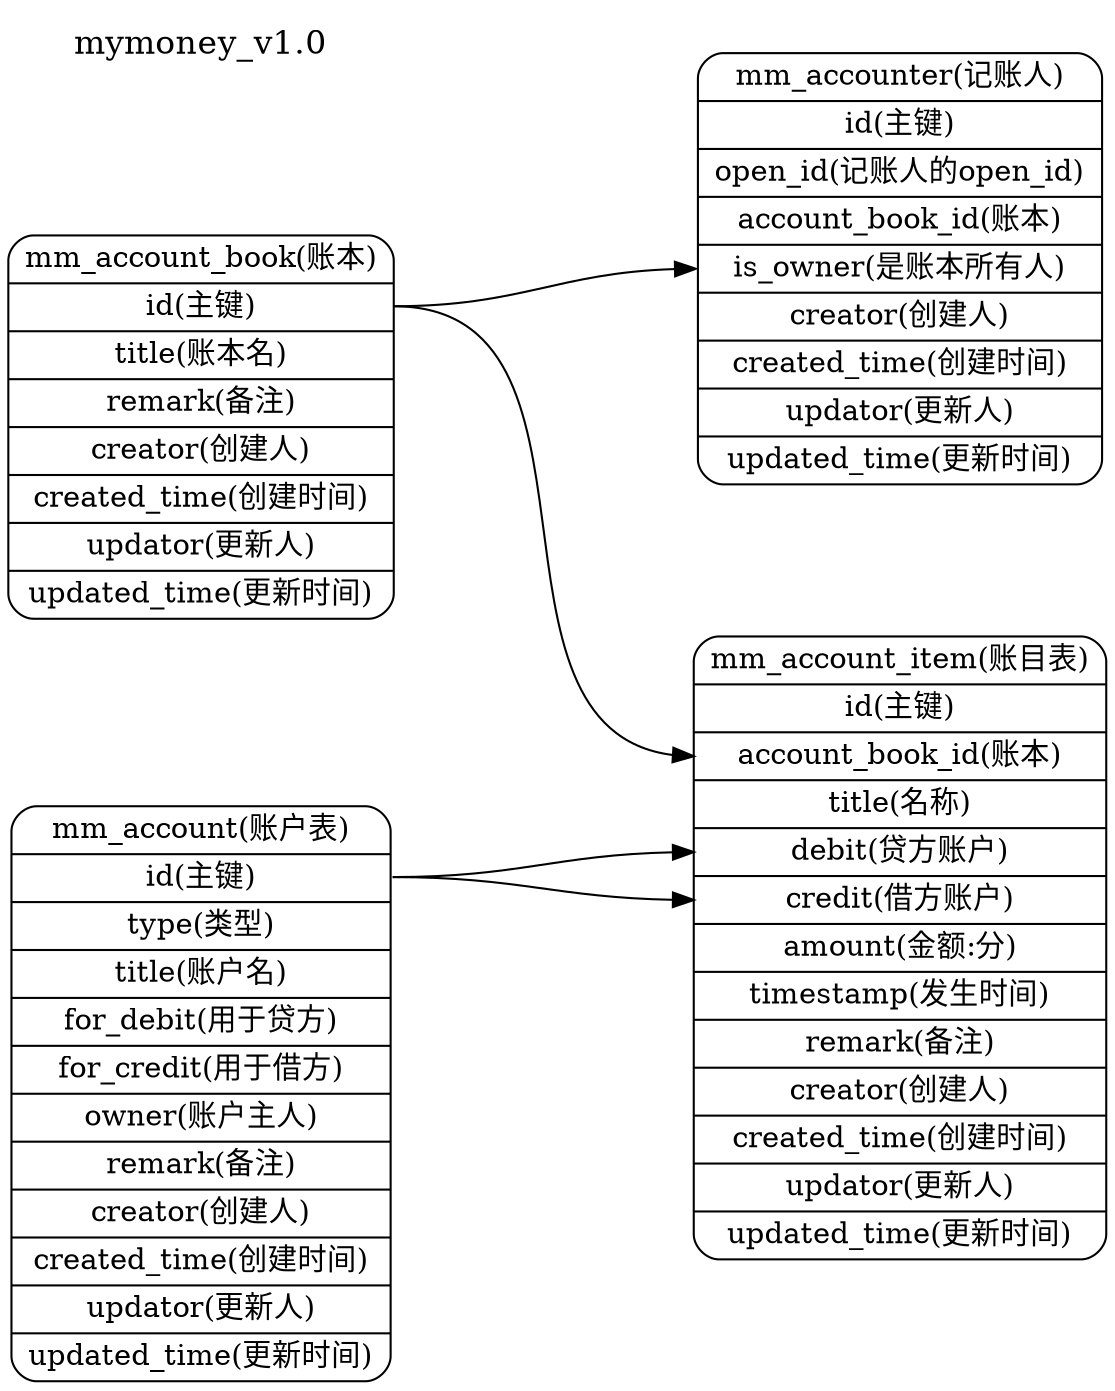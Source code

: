 digraph concept {
    ranksep=2; nodesep=1; rankdir=LR;
    {
        node [shape=Mrecord height=2]
        account [label="<f0> mm_account(账户表) | <f1> id(主键) | <f2> type(类型)| 
        <f3> title(账户名) |
        <f4> for_debit(用于贷方) | <f5> for_credit(用于借方)| <f6> owner(账户主人) |
        <f7> remark(备注) |
        <f8> creator(创建人) | <f9> created_time(创建时间) | 
        <f10> updator(更新人) | <f11> updated_time(更新时间)"]

        account_item [label="<f0> mm_account_item(账目表) | <f1> id(主键) | 
        <f2> account_book_id(账本) | <f3> title(名称) |
        <f4> debit(贷方账户) | <f5> credit(借方账户)| <f6> amount(金额:分) |
        <f7> timestamp(发生时间) | <f8> remark(备注) |
        <f9> creator(创建人) | <f10> created_time(创建时间) | 
        <f11> updator(更新人) | <f12> updated_time(更新时间)"]

        account_book [label="<f0> mm_account_book(账本) | <f1> id(主键) | 
        <f2> title(账本名) | 
        <f3> remark(备注) |
        <f4> creator(创建人) | <f5> created_time(创建时间) | 
        <f6> updator(更新人) | <f7> updated_time(更新时间)"]

        accounter [label="<f0> mm_accounter(记账人) | <f1> id(主键) | 
        <f2> open_id(记账人的open_id) | <f3> account_book_id(账本) |
        <f4> is_owner(是账本所有人) |
        <f5> creator(创建人) | <f6> created_time(创建时间) | 
        <f7> updator(更新人) | <f8> updated_time(更新时间)"] 

        account:f1 -> account_item:f4
        account:f1 -> account_item:f5
        account_book:f1 -> account_item:f2
        account_book:f1 -> accounter:f3 [headport=w]
    }
    {
       node [shape=plaintext, fontsize=16, labelloc=c]; 
       title [label="mymoney_v1.0"]
    }
}